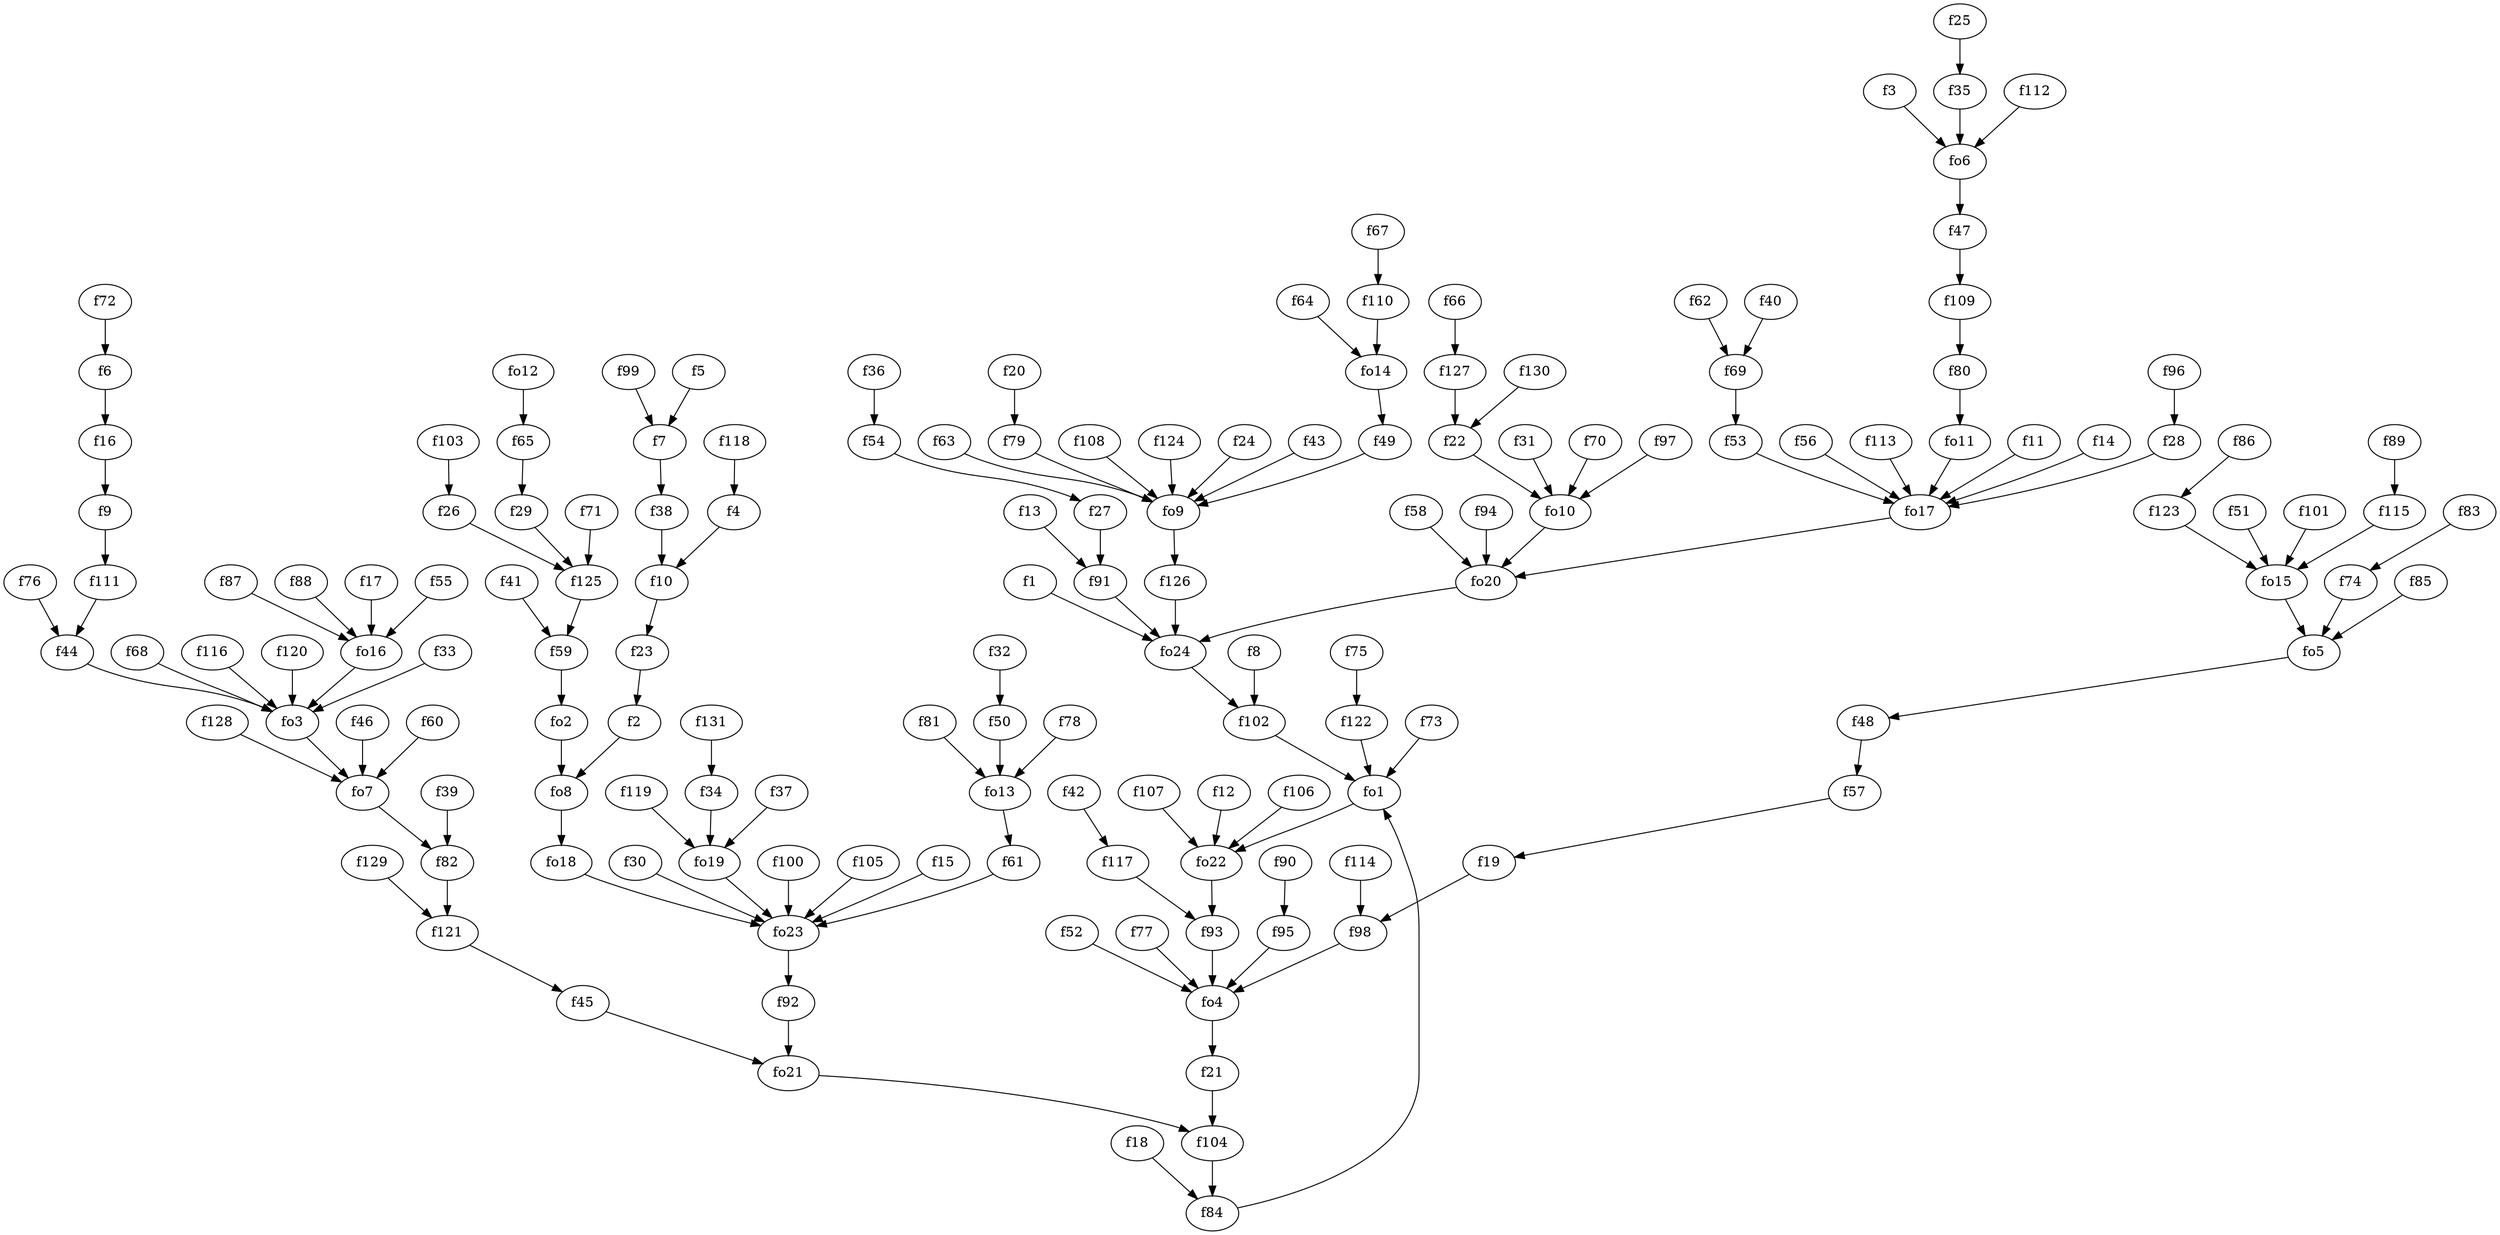 strict digraph  {
f1;
f2;
f3;
f4;
f5;
f6;
f7;
f8;
f9;
f10;
f11;
f12;
f13;
f14;
f15;
f16;
f17;
f18;
f19;
f20;
f21;
f22;
f23;
f24;
f25;
f26;
f27;
f28;
f29;
f30;
f31;
f32;
f33;
f34;
f35;
f36;
f37;
f38;
f39;
f40;
f41;
f42;
f43;
f44;
f45;
f46;
f47;
f48;
f49;
f50;
f51;
f52;
f53;
f54;
f55;
f56;
f57;
f58;
f59;
f60;
f61;
f62;
f63;
f64;
f65;
f66;
f67;
f68;
f69;
f70;
f71;
f72;
f73;
f74;
f75;
f76;
f77;
f78;
f79;
f80;
f81;
f82;
f83;
f84;
f85;
f86;
f87;
f88;
f89;
f90;
f91;
f92;
f93;
f94;
f95;
f96;
f97;
f98;
f99;
f100;
f101;
f102;
f103;
f104;
f105;
f106;
f107;
f108;
f109;
f110;
f111;
f112;
f113;
f114;
f115;
f116;
f117;
f118;
f119;
f120;
f121;
f122;
f123;
f124;
f125;
f126;
f127;
f128;
f129;
f130;
f131;
fo1;
fo2;
fo3;
fo4;
fo5;
fo6;
fo7;
fo8;
fo9;
fo10;
fo11;
fo12;
fo13;
fo14;
fo15;
fo16;
fo17;
fo18;
fo19;
fo20;
fo21;
fo22;
fo23;
fo24;
f1 -> fo24  [weight=2];
f2 -> fo8  [weight=2];
f3 -> fo6  [weight=2];
f4 -> f10  [weight=2];
f5 -> f7  [weight=2];
f6 -> f16  [weight=2];
f7 -> f38  [weight=2];
f8 -> f102  [weight=2];
f9 -> f111  [weight=2];
f10 -> f23  [weight=2];
f11 -> fo17  [weight=2];
f12 -> fo22  [weight=2];
f13 -> f91  [weight=2];
f14 -> fo17  [weight=2];
f15 -> fo23  [weight=2];
f16 -> f9  [weight=2];
f17 -> fo16  [weight=2];
f18 -> f84  [weight=2];
f19 -> f98  [weight=2];
f20 -> f79  [weight=2];
f21 -> f104  [weight=2];
f22 -> fo10  [weight=2];
f23 -> f2  [weight=2];
f24 -> fo9  [weight=2];
f25 -> f35  [weight=2];
f26 -> f125  [weight=2];
f27 -> f91  [weight=2];
f28 -> fo17  [weight=2];
f29 -> f125  [weight=2];
f30 -> fo23  [weight=2];
f31 -> fo10  [weight=2];
f32 -> f50  [weight=2];
f33 -> fo3  [weight=2];
f34 -> fo19  [weight=2];
f35 -> fo6  [weight=2];
f36 -> f54  [weight=2];
f37 -> fo19  [weight=2];
f38 -> f10  [weight=2];
f39 -> f82  [weight=2];
f40 -> f69  [weight=2];
f41 -> f59  [weight=2];
f42 -> f117  [weight=2];
f43 -> fo9  [weight=2];
f44 -> fo3  [weight=2];
f45 -> fo21  [weight=2];
f46 -> fo7  [weight=2];
f47 -> f109  [weight=2];
f48 -> f57  [weight=2];
f49 -> fo9  [weight=2];
f50 -> fo13  [weight=2];
f51 -> fo15  [weight=2];
f52 -> fo4  [weight=2];
f53 -> fo17  [weight=2];
f54 -> f27  [weight=2];
f55 -> fo16  [weight=2];
f56 -> fo17  [weight=2];
f57 -> f19  [weight=2];
f58 -> fo20  [weight=2];
f59 -> fo2  [weight=2];
f60 -> fo7  [weight=2];
f61 -> fo23  [weight=2];
f62 -> f69  [weight=2];
f63 -> fo9  [weight=2];
f64 -> fo14  [weight=2];
f65 -> f29  [weight=2];
f66 -> f127  [weight=2];
f67 -> f110  [weight=2];
f68 -> fo3  [weight=2];
f69 -> f53  [weight=2];
f70 -> fo10  [weight=2];
f71 -> f125  [weight=2];
f72 -> f6  [weight=2];
f73 -> fo1  [weight=2];
f74 -> fo5  [weight=2];
f75 -> f122  [weight=2];
f76 -> f44  [weight=2];
f77 -> fo4  [weight=2];
f78 -> fo13  [weight=2];
f79 -> fo9  [weight=2];
f80 -> fo11  [weight=2];
f81 -> fo13  [weight=2];
f82 -> f121  [weight=2];
f83 -> f74  [weight=2];
f84 -> fo1  [weight=2];
f85 -> fo5  [weight=2];
f86 -> f123  [weight=2];
f87 -> fo16  [weight=2];
f88 -> fo16  [weight=2];
f89 -> f115  [weight=2];
f90 -> f95  [weight=2];
f91 -> fo24  [weight=2];
f92 -> fo21  [weight=2];
f93 -> fo4  [weight=2];
f94 -> fo20  [weight=2];
f95 -> fo4  [weight=2];
f96 -> f28  [weight=2];
f97 -> fo10  [weight=2];
f98 -> fo4  [weight=2];
f99 -> f7  [weight=2];
f100 -> fo23  [weight=2];
f101 -> fo15  [weight=2];
f102 -> fo1  [weight=2];
f103 -> f26  [weight=2];
f104 -> f84  [weight=2];
f105 -> fo23  [weight=2];
f106 -> fo22  [weight=2];
f107 -> fo22  [weight=2];
f108 -> fo9  [weight=2];
f109 -> f80  [weight=2];
f110 -> fo14  [weight=2];
f111 -> f44  [weight=2];
f112 -> fo6  [weight=2];
f113 -> fo17  [weight=2];
f114 -> f98  [weight=2];
f115 -> fo15  [weight=2];
f116 -> fo3  [weight=2];
f117 -> f93  [weight=2];
f118 -> f4  [weight=2];
f119 -> fo19  [weight=2];
f120 -> fo3  [weight=2];
f121 -> f45  [weight=2];
f122 -> fo1  [weight=2];
f123 -> fo15  [weight=2];
f124 -> fo9  [weight=2];
f125 -> f59  [weight=2];
f126 -> fo24  [weight=2];
f127 -> f22  [weight=2];
f128 -> fo7  [weight=2];
f129 -> f121  [weight=2];
f130 -> f22  [weight=2];
f131 -> f34  [weight=2];
fo1 -> fo22  [weight=2];
fo2 -> fo8  [weight=2];
fo3 -> fo7  [weight=2];
fo4 -> f21  [weight=2];
fo5 -> f48  [weight=2];
fo6 -> f47  [weight=2];
fo7 -> f82  [weight=2];
fo8 -> fo18  [weight=2];
fo9 -> f126  [weight=2];
fo10 -> fo20  [weight=2];
fo11 -> fo17  [weight=2];
fo12 -> f65  [weight=2];
fo13 -> f61  [weight=2];
fo14 -> f49  [weight=2];
fo15 -> fo5  [weight=2];
fo16 -> fo3  [weight=2];
fo17 -> fo20  [weight=2];
fo18 -> fo23  [weight=2];
fo19 -> fo23  [weight=2];
fo20 -> fo24  [weight=2];
fo21 -> f104  [weight=2];
fo22 -> f93  [weight=2];
fo23 -> f92  [weight=2];
fo24 -> f102  [weight=2];
}
